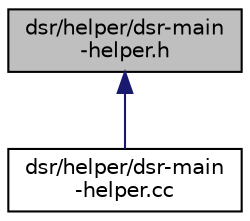 digraph "dsr/helper/dsr-main-helper.h"
{
  edge [fontname="Helvetica",fontsize="10",labelfontname="Helvetica",labelfontsize="10"];
  node [fontname="Helvetica",fontsize="10",shape=record];
  Node1 [label="dsr/helper/dsr-main\l-helper.h",height=0.2,width=0.4,color="black", fillcolor="grey75", style="filled", fontcolor="black"];
  Node1 -> Node2 [dir="back",color="midnightblue",fontsize="10",style="solid"];
  Node2 [label="dsr/helper/dsr-main\l-helper.cc",height=0.2,width=0.4,color="black", fillcolor="white", style="filled",URL="$d2/da4/dsr-main-helper_8cc.html"];
}
